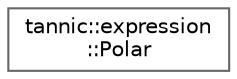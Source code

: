 digraph "Graphical Class Hierarchy"
{
 // LATEX_PDF_SIZE
  bgcolor="transparent";
  edge [fontname=Helvetica,fontsize=10,labelfontname=Helvetica,labelfontsize=10];
  node [fontname=Helvetica,fontsize=10,shape=box,height=0.2,width=0.4];
  rankdir="LR";
  Node0 [id="Node000000",label="tannic::expression\l::Polar",height=0.2,width=0.4,color="grey40", fillcolor="white", style="filled",URL="$d3/dd3/structtannic_1_1expression_1_1Polar.html",tooltip="Tag type for Polar (magnitude/angle) complex number representation."];
}
